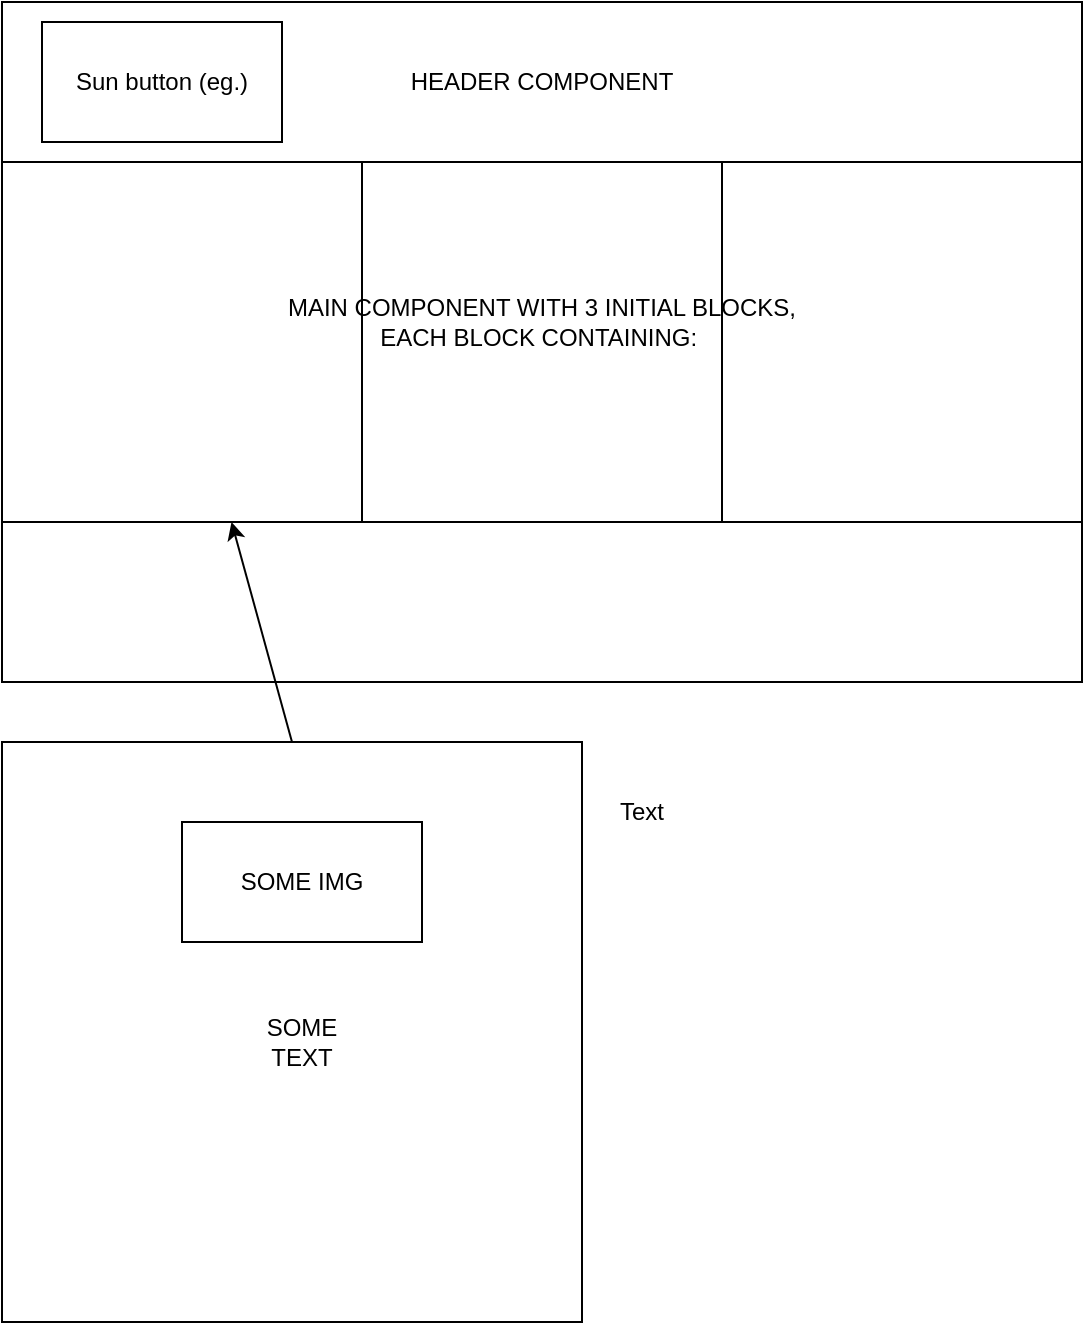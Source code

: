 <mxfile>
    <diagram id="CIFCJGM9qbA_E3uIRxRM" name="Page-1">
        <mxGraphModel dx="666" dy="421" grid="1" gridSize="10" guides="1" tooltips="1" connect="1" arrows="1" fold="1" page="1" pageScale="1" pageWidth="827" pageHeight="1169" math="0" shadow="0">
            <root>
                <mxCell id="0"/>
                <mxCell id="1" parent="0"/>
                <mxCell id="2" value="HEADER COMPONENT" style="rounded=0;whiteSpace=wrap;html=1;" vertex="1" parent="1">
                    <mxGeometry x="70" y="80" width="540" height="80" as="geometry"/>
                </mxCell>
                <mxCell id="3" value="" style="rounded=0;whiteSpace=wrap;html=1;" vertex="1" parent="1">
                    <mxGeometry x="70" y="160" width="540" height="260" as="geometry"/>
                </mxCell>
                <mxCell id="5" value="" style="whiteSpace=wrap;html=1;aspect=fixed;" vertex="1" parent="1">
                    <mxGeometry x="430" y="160" width="180" height="180" as="geometry"/>
                </mxCell>
                <mxCell id="6" value="" style="whiteSpace=wrap;html=1;aspect=fixed;" vertex="1" parent="1">
                    <mxGeometry x="70" y="160" width="180" height="180" as="geometry"/>
                </mxCell>
                <mxCell id="7" value="" style="whiteSpace=wrap;html=1;aspect=fixed;" vertex="1" parent="1">
                    <mxGeometry x="250" y="160" width="180" height="180" as="geometry"/>
                </mxCell>
                <mxCell id="8" value="MAIN COMPONENT WITH 3 INITIAL BLOCKS, EACH BLOCK CONTAINING:&amp;nbsp;" style="text;html=1;strokeColor=none;fillColor=none;align=center;verticalAlign=middle;whiteSpace=wrap;rounded=0;" vertex="1" parent="1">
                    <mxGeometry x="200" y="180" width="280" height="120" as="geometry"/>
                </mxCell>
                <mxCell id="9" value="" style="whiteSpace=wrap;html=1;aspect=fixed;" vertex="1" parent="1">
                    <mxGeometry x="70" y="450" width="290" height="290" as="geometry"/>
                </mxCell>
                <mxCell id="10" value="SOME TEXT" style="text;html=1;strokeColor=none;fillColor=none;align=center;verticalAlign=middle;whiteSpace=wrap;rounded=0;" vertex="1" parent="1">
                    <mxGeometry x="190" y="585" width="60" height="30" as="geometry"/>
                </mxCell>
                <mxCell id="11" value="SOME IMG" style="rounded=0;whiteSpace=wrap;html=1;" vertex="1" parent="1">
                    <mxGeometry x="160" y="490" width="120" height="60" as="geometry"/>
                </mxCell>
                <mxCell id="12" value="Text" style="text;html=1;strokeColor=none;fillColor=none;align=center;verticalAlign=middle;whiteSpace=wrap;rounded=0;" vertex="1" parent="1">
                    <mxGeometry x="360" y="470" width="60" height="30" as="geometry"/>
                </mxCell>
                <mxCell id="13" value="" style="endArrow=classic;html=1;exitX=0.5;exitY=0;exitDx=0;exitDy=0;" edge="1" parent="1" source="9" target="6">
                    <mxGeometry width="50" height="50" relative="1" as="geometry">
                        <mxPoint x="370" y="470" as="sourcePoint"/>
                        <mxPoint x="420" y="420" as="targetPoint"/>
                    </mxGeometry>
                </mxCell>
                <mxCell id="14" value="Sun button (eg.)" style="rounded=0;whiteSpace=wrap;html=1;" vertex="1" parent="1">
                    <mxGeometry x="90" y="90" width="120" height="60" as="geometry"/>
                </mxCell>
            </root>
        </mxGraphModel>
    </diagram>
</mxfile>